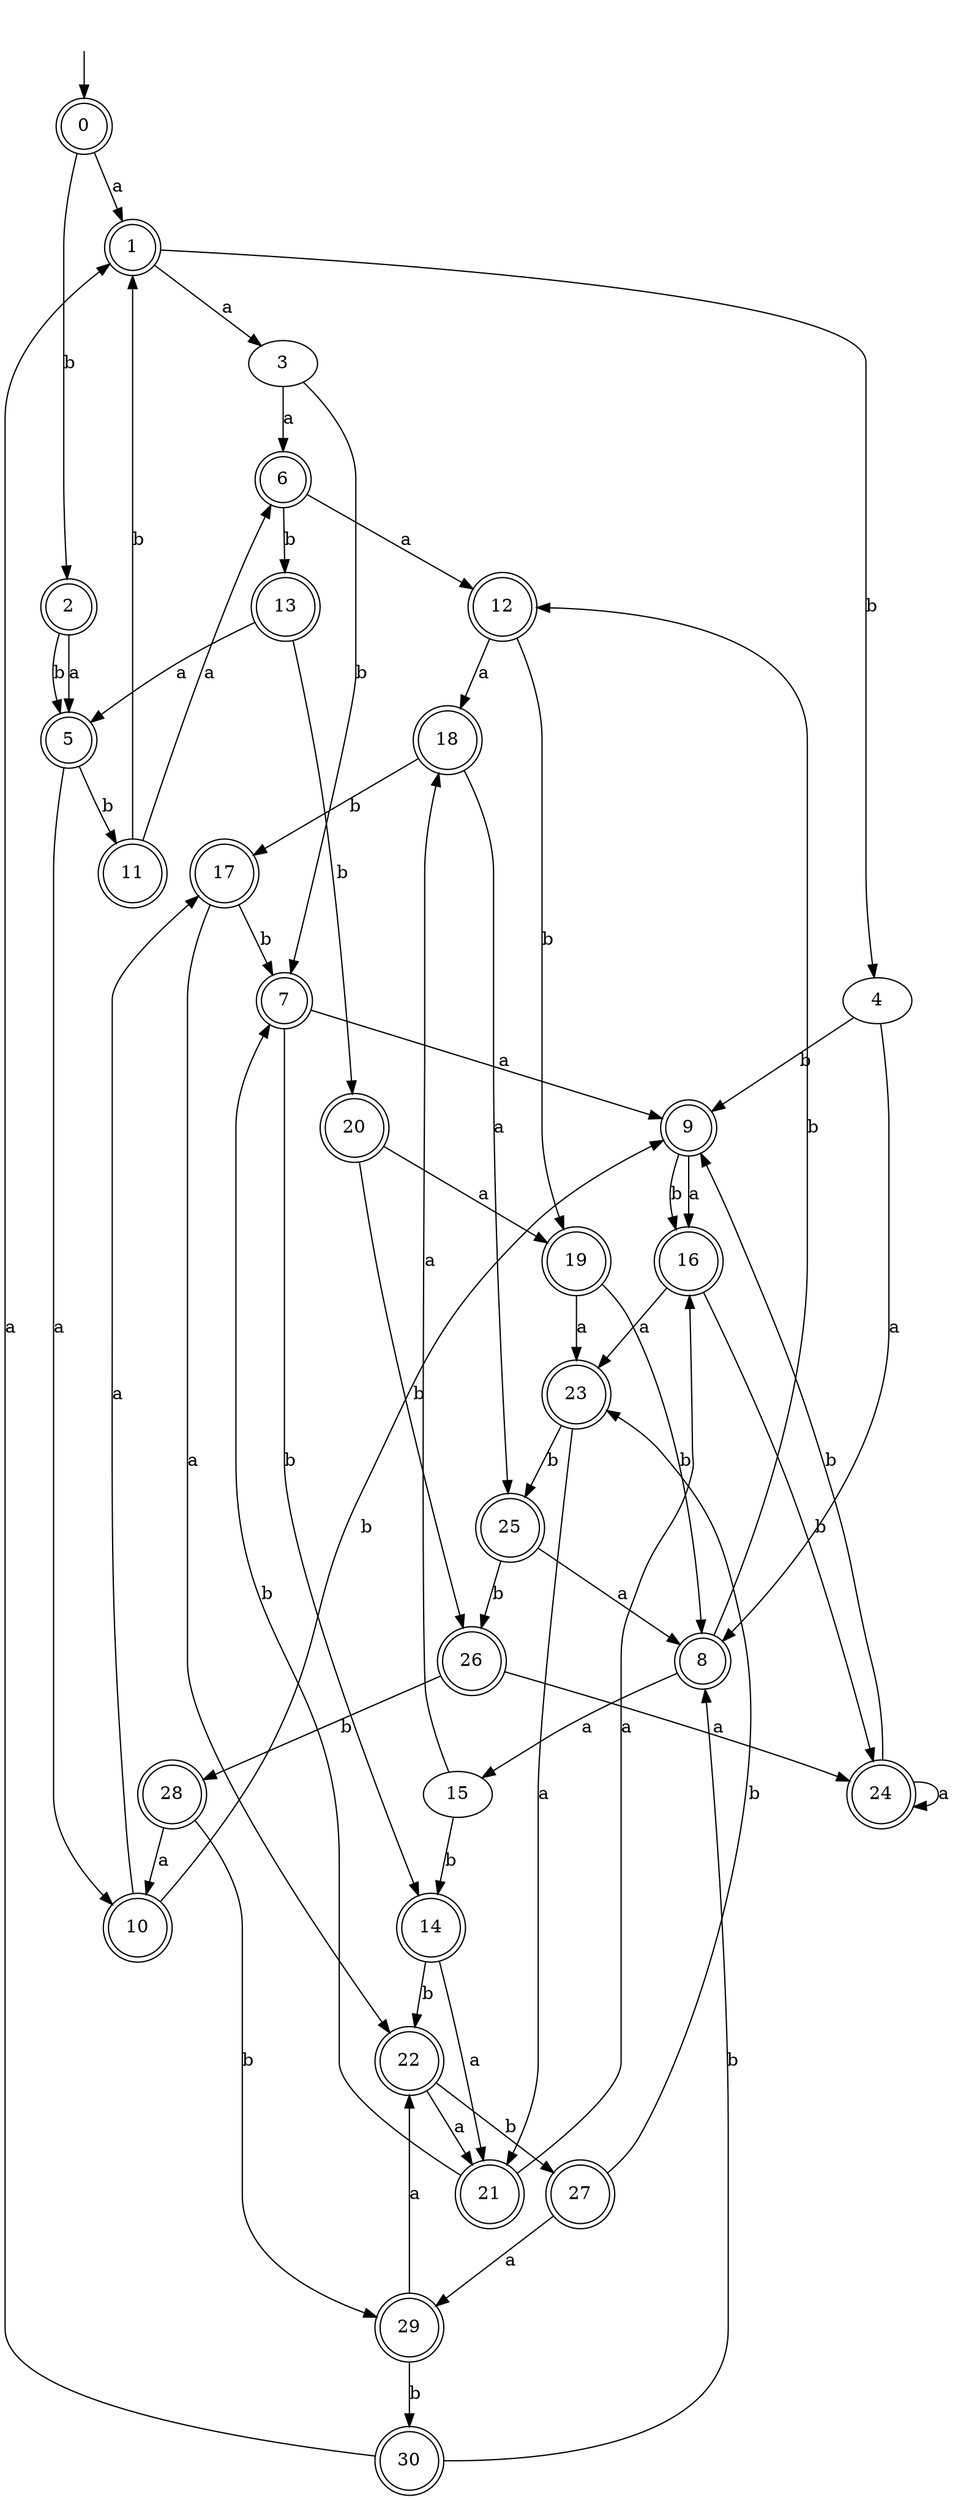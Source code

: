 digraph RandomDFA {
  __start0 [label="", shape=none];
  __start0 -> 0 [label=""];
  0 [shape=circle] [shape=doublecircle]
  0 -> 1 [label="a"]
  0 -> 2 [label="b"]
  1 [shape=doublecircle]
  1 -> 3 [label="a"]
  1 -> 4 [label="b"]
  2 [shape=doublecircle]
  2 -> 5 [label="a"]
  2 -> 5 [label="b"]
  3
  3 -> 6 [label="a"]
  3 -> 7 [label="b"]
  4
  4 -> 8 [label="a"]
  4 -> 9 [label="b"]
  5 [shape=doublecircle]
  5 -> 10 [label="a"]
  5 -> 11 [label="b"]
  6 [shape=doublecircle]
  6 -> 12 [label="a"]
  6 -> 13 [label="b"]
  7 [shape=doublecircle]
  7 -> 9 [label="a"]
  7 -> 14 [label="b"]
  8 [shape=doublecircle]
  8 -> 15 [label="a"]
  8 -> 12 [label="b"]
  9 [shape=doublecircle]
  9 -> 16 [label="a"]
  9 -> 16 [label="b"]
  10 [shape=doublecircle]
  10 -> 17 [label="a"]
  10 -> 9 [label="b"]
  11 [shape=doublecircle]
  11 -> 6 [label="a"]
  11 -> 1 [label="b"]
  12 [shape=doublecircle]
  12 -> 18 [label="a"]
  12 -> 19 [label="b"]
  13 [shape=doublecircle]
  13 -> 5 [label="a"]
  13 -> 20 [label="b"]
  14 [shape=doublecircle]
  14 -> 21 [label="a"]
  14 -> 22 [label="b"]
  15
  15 -> 18 [label="a"]
  15 -> 14 [label="b"]
  16 [shape=doublecircle]
  16 -> 23 [label="a"]
  16 -> 24 [label="b"]
  17 [shape=doublecircle]
  17 -> 22 [label="a"]
  17 -> 7 [label="b"]
  18 [shape=doublecircle]
  18 -> 25 [label="a"]
  18 -> 17 [label="b"]
  19 [shape=doublecircle]
  19 -> 23 [label="a"]
  19 -> 8 [label="b"]
  20 [shape=doublecircle]
  20 -> 19 [label="a"]
  20 -> 26 [label="b"]
  21 [shape=doublecircle]
  21 -> 16 [label="a"]
  21 -> 7 [label="b"]
  22 [shape=doublecircle]
  22 -> 21 [label="a"]
  22 -> 27 [label="b"]
  23 [shape=doublecircle]
  23 -> 21 [label="a"]
  23 -> 25 [label="b"]
  24 [shape=doublecircle]
  24 -> 24 [label="a"]
  24 -> 9 [label="b"]
  25 [shape=doublecircle]
  25 -> 8 [label="a"]
  25 -> 26 [label="b"]
  26 [shape=doublecircle]
  26 -> 24 [label="a"]
  26 -> 28 [label="b"]
  27 [shape=doublecircle]
  27 -> 29 [label="a"]
  27 -> 23 [label="b"]
  28 [shape=doublecircle]
  28 -> 10 [label="a"]
  28 -> 29 [label="b"]
  29 [shape=doublecircle]
  29 -> 22 [label="a"]
  29 -> 30 [label="b"]
  30 [shape=doublecircle]
  30 -> 1 [label="a"]
  30 -> 8 [label="b"]
}
